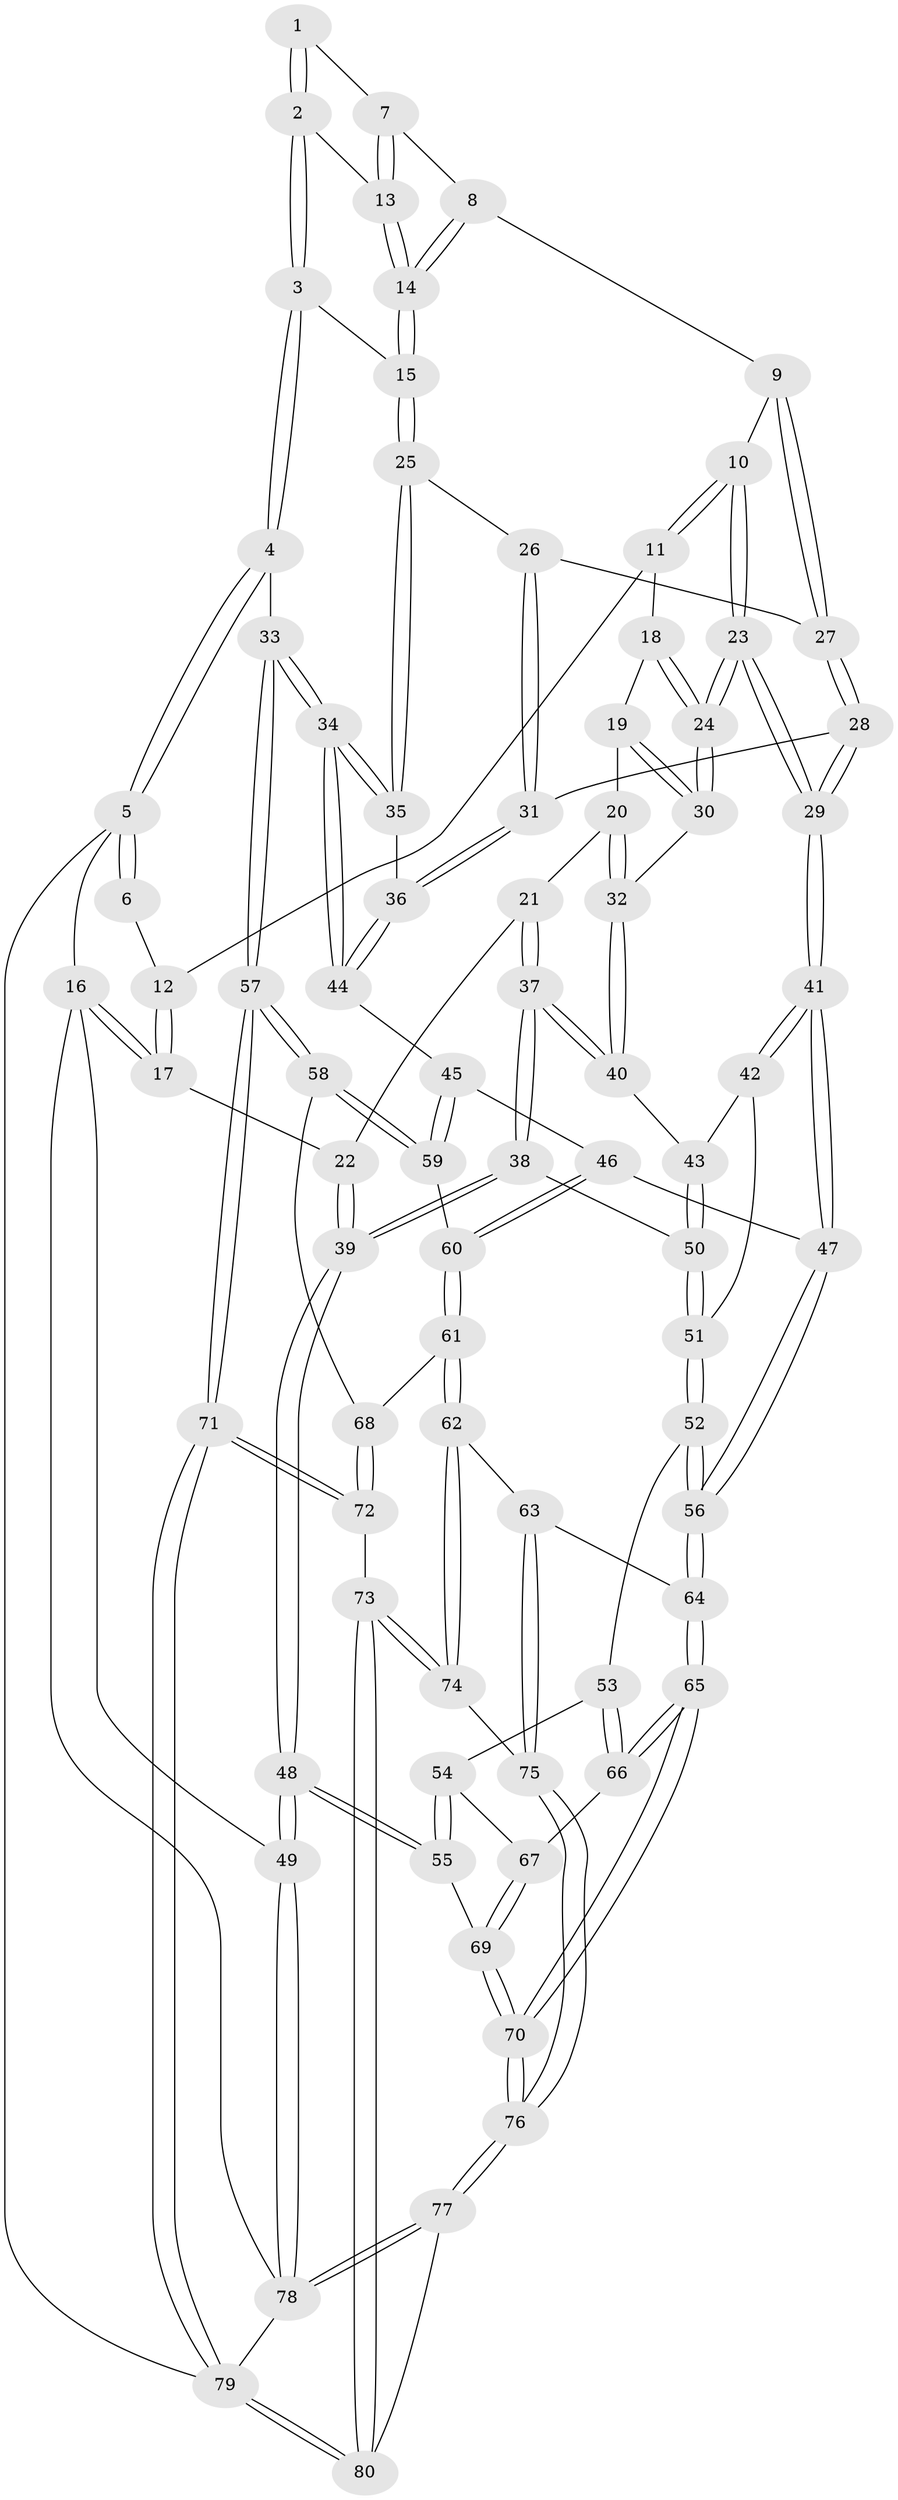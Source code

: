 // Generated by graph-tools (version 1.1) at 2025/50/03/09/25 03:50:59]
// undirected, 80 vertices, 197 edges
graph export_dot {
graph [start="1"]
  node [color=gray90,style=filled];
  1 [pos="+0.8933086223487032+0.025207638458470405"];
  2 [pos="+0.9362995160926375+0.0932631176283559"];
  3 [pos="+1+0.16034723717038601"];
  4 [pos="+1+0.21309863612650815"];
  5 [pos="+1+0"];
  6 [pos="+0.8762770326283663+0"];
  7 [pos="+0.8029501843337152+0.08822738122650785"];
  8 [pos="+0.729420100016834+0.1003806121195333"];
  9 [pos="+0.5622071829299022+0.058903911534905165"];
  10 [pos="+0.5581023987480541+0.05518707940513262"];
  11 [pos="+0.5205652602106187+0"];
  12 [pos="+0.4930981517798419+0"];
  13 [pos="+0.8464514635719075+0.15686863123122352"];
  14 [pos="+0.8257932835932826+0.21999134712652696"];
  15 [pos="+0.8333633049377798+0.2686821776358945"];
  16 [pos="+0+0"];
  17 [pos="+0+0"];
  18 [pos="+0.3765826974213999+0.1856234556471551"];
  19 [pos="+0.2862407339002012+0.22021670597119453"];
  20 [pos="+0.17021264593426486+0.2205824949748809"];
  21 [pos="+0.11020788633822748+0.208787825792159"];
  22 [pos="+0+0"];
  23 [pos="+0.4687400674975584+0.3742219098443213"];
  24 [pos="+0.39929172935090657+0.3495399367890279"];
  25 [pos="+0.8286743994057968+0.27896361257791974"];
  26 [pos="+0.683832164383263+0.23933946249235555"];
  27 [pos="+0.6221662089691903+0.1723286337360291"];
  28 [pos="+0.5790678810244624+0.3606778596750194"];
  29 [pos="+0.4827427830250056+0.39170597515403777"];
  30 [pos="+0.35824702529012953+0.35557250791752987"];
  31 [pos="+0.661929706302219+0.3745514155321147"];
  32 [pos="+0.33806908514633244+0.36482219516899506"];
  33 [pos="+1+0.5895334057643131"];
  34 [pos="+1+0.5375876446698294"];
  35 [pos="+0.8302436425171384+0.28718861548993224"];
  36 [pos="+0.6974462185914196+0.41081286068941725"];
  37 [pos="+0.15227782928670078+0.41972012780751544"];
  38 [pos="+0.1299399403156966+0.46598275554341057"];
  39 [pos="+0.05713976969052113+0.5386055543749843"];
  40 [pos="+0.2856736759327575+0.41514627076954014"];
  41 [pos="+0.49208854328617696+0.5281105829714795"];
  42 [pos="+0.3664148919131431+0.5127452792388328"];
  43 [pos="+0.29238945314106685+0.4280830991455559"];
  44 [pos="+0.7166246218571042+0.5217739366588268"];
  45 [pos="+0.6823464784457678+0.5479646829647979"];
  46 [pos="+0.5406253019833036+0.5710397539146661"];
  47 [pos="+0.5159037218439034+0.5690356403308242"];
  48 [pos="+0+0.6650684203362187"];
  49 [pos="+0+0.6829146283753942"];
  50 [pos="+0.27377585345883243+0.5588787824290905"];
  51 [pos="+0.28244784754725144+0.5691837256772735"];
  52 [pos="+0.28096117638539087+0.639514268426869"];
  53 [pos="+0.25016838048515583+0.6531891325489724"];
  54 [pos="+0.2460916212654853+0.6541279654055608"];
  55 [pos="+0+0.6697055484226144"];
  56 [pos="+0.43235484170830635+0.7039671045074725"];
  57 [pos="+1+0.7567316387288562"];
  58 [pos="+0.7713876261248356+0.7606457426709983"];
  59 [pos="+0.7212912556283677+0.7064889068473355"];
  60 [pos="+0.6282250450261924+0.7276122390108587"];
  61 [pos="+0.5914145579192672+0.8109757772835064"];
  62 [pos="+0.5666682611253624+0.8323216351492737"];
  63 [pos="+0.47204604846551446+0.7930432957082664"];
  64 [pos="+0.43436277533680145+0.7621329365546157"];
  65 [pos="+0.3649212073756374+0.814962187855985"];
  66 [pos="+0.27868687091761074+0.7818800334169655"];
  67 [pos="+0.23360413929916374+0.7802739020348879"];
  68 [pos="+0.7530158061772603+0.779842329507703"];
  69 [pos="+0.13832379989064186+0.8090662177191611"];
  70 [pos="+0.2566320157750289+1"];
  71 [pos="+1+0.7696569377224731"];
  72 [pos="+0.699281652839639+0.9364389558348232"];
  73 [pos="+0.6622959579545983+0.9797026425716086"];
  74 [pos="+0.6144096819610281+0.9298098395200141"];
  75 [pos="+0.45699113538000535+0.9676449909881366"];
  76 [pos="+0.25444217678229103+1"];
  77 [pos="+0.2525834253821198+1"];
  78 [pos="+0+1"];
  79 [pos="+1+1"];
  80 [pos="+0.7045562176010475+1"];
  1 -- 2;
  1 -- 2;
  1 -- 7;
  2 -- 3;
  2 -- 3;
  2 -- 13;
  3 -- 4;
  3 -- 4;
  3 -- 15;
  4 -- 5;
  4 -- 5;
  4 -- 33;
  5 -- 6;
  5 -- 6;
  5 -- 16;
  5 -- 79;
  6 -- 12;
  7 -- 8;
  7 -- 13;
  7 -- 13;
  8 -- 9;
  8 -- 14;
  8 -- 14;
  9 -- 10;
  9 -- 27;
  9 -- 27;
  10 -- 11;
  10 -- 11;
  10 -- 23;
  10 -- 23;
  11 -- 12;
  11 -- 18;
  12 -- 17;
  12 -- 17;
  13 -- 14;
  13 -- 14;
  14 -- 15;
  14 -- 15;
  15 -- 25;
  15 -- 25;
  16 -- 17;
  16 -- 17;
  16 -- 49;
  16 -- 78;
  17 -- 22;
  18 -- 19;
  18 -- 24;
  18 -- 24;
  19 -- 20;
  19 -- 30;
  19 -- 30;
  20 -- 21;
  20 -- 32;
  20 -- 32;
  21 -- 22;
  21 -- 37;
  21 -- 37;
  22 -- 39;
  22 -- 39;
  23 -- 24;
  23 -- 24;
  23 -- 29;
  23 -- 29;
  24 -- 30;
  24 -- 30;
  25 -- 26;
  25 -- 35;
  25 -- 35;
  26 -- 27;
  26 -- 31;
  26 -- 31;
  27 -- 28;
  27 -- 28;
  28 -- 29;
  28 -- 29;
  28 -- 31;
  29 -- 41;
  29 -- 41;
  30 -- 32;
  31 -- 36;
  31 -- 36;
  32 -- 40;
  32 -- 40;
  33 -- 34;
  33 -- 34;
  33 -- 57;
  33 -- 57;
  34 -- 35;
  34 -- 35;
  34 -- 44;
  34 -- 44;
  35 -- 36;
  36 -- 44;
  36 -- 44;
  37 -- 38;
  37 -- 38;
  37 -- 40;
  37 -- 40;
  38 -- 39;
  38 -- 39;
  38 -- 50;
  39 -- 48;
  39 -- 48;
  40 -- 43;
  41 -- 42;
  41 -- 42;
  41 -- 47;
  41 -- 47;
  42 -- 43;
  42 -- 51;
  43 -- 50;
  43 -- 50;
  44 -- 45;
  45 -- 46;
  45 -- 59;
  45 -- 59;
  46 -- 47;
  46 -- 60;
  46 -- 60;
  47 -- 56;
  47 -- 56;
  48 -- 49;
  48 -- 49;
  48 -- 55;
  48 -- 55;
  49 -- 78;
  49 -- 78;
  50 -- 51;
  50 -- 51;
  51 -- 52;
  51 -- 52;
  52 -- 53;
  52 -- 56;
  52 -- 56;
  53 -- 54;
  53 -- 66;
  53 -- 66;
  54 -- 55;
  54 -- 55;
  54 -- 67;
  55 -- 69;
  56 -- 64;
  56 -- 64;
  57 -- 58;
  57 -- 58;
  57 -- 71;
  57 -- 71;
  58 -- 59;
  58 -- 59;
  58 -- 68;
  59 -- 60;
  60 -- 61;
  60 -- 61;
  61 -- 62;
  61 -- 62;
  61 -- 68;
  62 -- 63;
  62 -- 74;
  62 -- 74;
  63 -- 64;
  63 -- 75;
  63 -- 75;
  64 -- 65;
  64 -- 65;
  65 -- 66;
  65 -- 66;
  65 -- 70;
  65 -- 70;
  66 -- 67;
  67 -- 69;
  67 -- 69;
  68 -- 72;
  68 -- 72;
  69 -- 70;
  69 -- 70;
  70 -- 76;
  70 -- 76;
  71 -- 72;
  71 -- 72;
  71 -- 79;
  71 -- 79;
  72 -- 73;
  73 -- 74;
  73 -- 74;
  73 -- 80;
  73 -- 80;
  74 -- 75;
  75 -- 76;
  75 -- 76;
  76 -- 77;
  76 -- 77;
  77 -- 78;
  77 -- 78;
  77 -- 80;
  78 -- 79;
  79 -- 80;
  79 -- 80;
}
